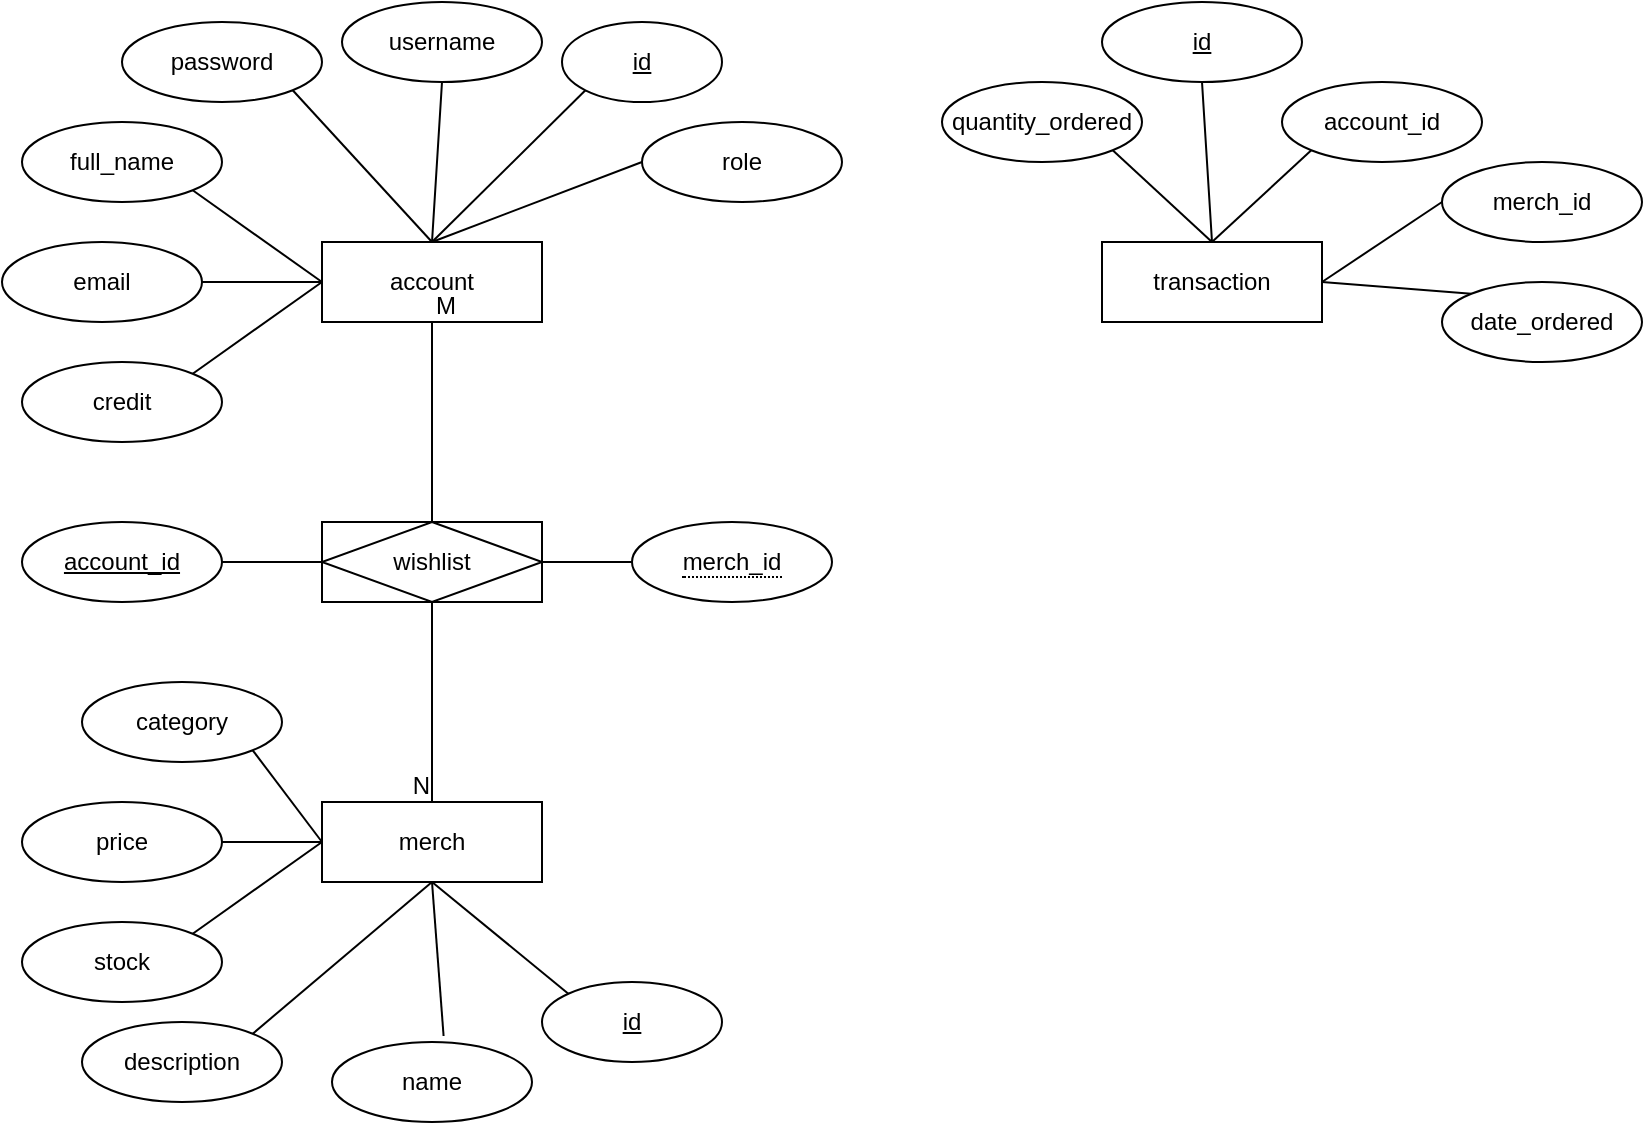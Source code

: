 <mxfile version="24.4.14" type="github">
  <diagram name="Page-1" id="kFZvE04FoF2c-dVVkSzx">
    <mxGraphModel dx="1143" dy="653" grid="1" gridSize="10" guides="1" tooltips="1" connect="1" arrows="1" fold="1" page="1" pageScale="1" pageWidth="850" pageHeight="1100" math="0" shadow="0">
      <root>
        <mxCell id="0" />
        <mxCell id="1" parent="0" />
        <mxCell id="bI5IiFM-uWExRWGYlGxG-1" value="account" style="rounded=0;whiteSpace=wrap;html=1;" vertex="1" parent="1">
          <mxGeometry x="170" y="140" width="110" height="40" as="geometry" />
        </mxCell>
        <mxCell id="bI5IiFM-uWExRWGYlGxG-2" value="id" style="ellipse;whiteSpace=wrap;html=1;align=center;fontStyle=4;" vertex="1" parent="1">
          <mxGeometry x="290" y="30" width="80" height="40" as="geometry" />
        </mxCell>
        <mxCell id="bI5IiFM-uWExRWGYlGxG-3" value="" style="endArrow=none;html=1;rounded=0;exitX=0;exitY=1;exitDx=0;exitDy=0;entryX=0.5;entryY=0;entryDx=0;entryDy=0;" edge="1" parent="1" source="bI5IiFM-uWExRWGYlGxG-2" target="bI5IiFM-uWExRWGYlGxG-1">
          <mxGeometry relative="1" as="geometry">
            <mxPoint x="180" y="270" as="sourcePoint" />
            <mxPoint x="340" y="270" as="targetPoint" />
          </mxGeometry>
        </mxCell>
        <mxCell id="bI5IiFM-uWExRWGYlGxG-4" value="username" style="ellipse;whiteSpace=wrap;html=1;align=center;" vertex="1" parent="1">
          <mxGeometry x="180" y="20" width="100" height="40" as="geometry" />
        </mxCell>
        <mxCell id="bI5IiFM-uWExRWGYlGxG-5" value="" style="endArrow=none;html=1;rounded=0;exitX=0.5;exitY=1;exitDx=0;exitDy=0;entryX=0.5;entryY=0;entryDx=0;entryDy=0;" edge="1" parent="1" source="bI5IiFM-uWExRWGYlGxG-4" target="bI5IiFM-uWExRWGYlGxG-1">
          <mxGeometry relative="1" as="geometry">
            <mxPoint x="160" y="280" as="sourcePoint" />
            <mxPoint x="320" y="280" as="targetPoint" />
          </mxGeometry>
        </mxCell>
        <mxCell id="bI5IiFM-uWExRWGYlGxG-6" value="password" style="ellipse;whiteSpace=wrap;html=1;align=center;" vertex="1" parent="1">
          <mxGeometry x="70" y="30" width="100" height="40" as="geometry" />
        </mxCell>
        <mxCell id="bI5IiFM-uWExRWGYlGxG-7" value="" style="endArrow=none;html=1;rounded=0;exitX=1;exitY=1;exitDx=0;exitDy=0;entryX=0.5;entryY=0;entryDx=0;entryDy=0;" edge="1" parent="1" source="bI5IiFM-uWExRWGYlGxG-6" target="bI5IiFM-uWExRWGYlGxG-1">
          <mxGeometry relative="1" as="geometry">
            <mxPoint x="130" y="260" as="sourcePoint" />
            <mxPoint x="290" y="260" as="targetPoint" />
          </mxGeometry>
        </mxCell>
        <mxCell id="bI5IiFM-uWExRWGYlGxG-8" value="full_name" style="ellipse;whiteSpace=wrap;html=1;align=center;" vertex="1" parent="1">
          <mxGeometry x="20" y="80" width="100" height="40" as="geometry" />
        </mxCell>
        <mxCell id="bI5IiFM-uWExRWGYlGxG-9" value="" style="endArrow=none;html=1;rounded=0;exitX=1;exitY=1;exitDx=0;exitDy=0;entryX=0;entryY=0.5;entryDx=0;entryDy=0;" edge="1" parent="1" source="bI5IiFM-uWExRWGYlGxG-8" target="bI5IiFM-uWExRWGYlGxG-1">
          <mxGeometry relative="1" as="geometry">
            <mxPoint x="170" y="310" as="sourcePoint" />
            <mxPoint x="330" y="310" as="targetPoint" />
          </mxGeometry>
        </mxCell>
        <mxCell id="bI5IiFM-uWExRWGYlGxG-10" value="email" style="ellipse;whiteSpace=wrap;html=1;align=center;" vertex="1" parent="1">
          <mxGeometry x="10" y="140" width="100" height="40" as="geometry" />
        </mxCell>
        <mxCell id="bI5IiFM-uWExRWGYlGxG-11" value="" style="endArrow=none;html=1;rounded=0;exitX=1;exitY=0.5;exitDx=0;exitDy=0;entryX=0;entryY=0.5;entryDx=0;entryDy=0;" edge="1" parent="1" source="bI5IiFM-uWExRWGYlGxG-10" target="bI5IiFM-uWExRWGYlGxG-1">
          <mxGeometry relative="1" as="geometry">
            <mxPoint x="120" y="170" as="sourcePoint" />
            <mxPoint x="310" y="290" as="targetPoint" />
          </mxGeometry>
        </mxCell>
        <mxCell id="bI5IiFM-uWExRWGYlGxG-12" value="credit" style="ellipse;whiteSpace=wrap;html=1;align=center;" vertex="1" parent="1">
          <mxGeometry x="20" y="200" width="100" height="40" as="geometry" />
        </mxCell>
        <mxCell id="bI5IiFM-uWExRWGYlGxG-13" value="" style="endArrow=none;html=1;rounded=0;entryX=0;entryY=0.5;entryDx=0;entryDy=0;exitX=1;exitY=0;exitDx=0;exitDy=0;" edge="1" parent="1" source="bI5IiFM-uWExRWGYlGxG-12" target="bI5IiFM-uWExRWGYlGxG-1">
          <mxGeometry relative="1" as="geometry">
            <mxPoint x="90" y="210" as="sourcePoint" />
            <mxPoint x="300" y="300" as="targetPoint" />
          </mxGeometry>
        </mxCell>
        <mxCell id="bI5IiFM-uWExRWGYlGxG-14" value="merch" style="whiteSpace=wrap;html=1;align=center;" vertex="1" parent="1">
          <mxGeometry x="170" y="420" width="110" height="40" as="geometry" />
        </mxCell>
        <mxCell id="bI5IiFM-uWExRWGYlGxG-15" value="id" style="ellipse;whiteSpace=wrap;html=1;align=center;fontStyle=4;" vertex="1" parent="1">
          <mxGeometry x="280" y="510" width="90" height="40" as="geometry" />
        </mxCell>
        <mxCell id="bI5IiFM-uWExRWGYlGxG-16" value="" style="endArrow=none;html=1;rounded=0;exitX=0.5;exitY=1;exitDx=0;exitDy=0;entryX=0;entryY=0;entryDx=0;entryDy=0;" edge="1" parent="1" source="bI5IiFM-uWExRWGYlGxG-14" target="bI5IiFM-uWExRWGYlGxG-15">
          <mxGeometry relative="1" as="geometry">
            <mxPoint x="180" y="620" as="sourcePoint" />
            <mxPoint x="340" y="620" as="targetPoint" />
          </mxGeometry>
        </mxCell>
        <mxCell id="bI5IiFM-uWExRWGYlGxG-17" value="name" style="ellipse;whiteSpace=wrap;html=1;align=center;" vertex="1" parent="1">
          <mxGeometry x="175" y="540" width="100" height="40" as="geometry" />
        </mxCell>
        <mxCell id="bI5IiFM-uWExRWGYlGxG-18" value="" style="endArrow=none;html=1;rounded=0;exitX=0.5;exitY=1;exitDx=0;exitDy=0;entryX=0.558;entryY=-0.075;entryDx=0;entryDy=0;entryPerimeter=0;" edge="1" parent="1" source="bI5IiFM-uWExRWGYlGxG-14" target="bI5IiFM-uWExRWGYlGxG-17">
          <mxGeometry relative="1" as="geometry">
            <mxPoint x="230" y="670" as="sourcePoint" />
            <mxPoint x="390" y="670" as="targetPoint" />
          </mxGeometry>
        </mxCell>
        <mxCell id="bI5IiFM-uWExRWGYlGxG-19" value="description" style="ellipse;whiteSpace=wrap;html=1;align=center;" vertex="1" parent="1">
          <mxGeometry x="50" y="530" width="100" height="40" as="geometry" />
        </mxCell>
        <mxCell id="bI5IiFM-uWExRWGYlGxG-21" value="stock" style="ellipse;whiteSpace=wrap;html=1;align=center;" vertex="1" parent="1">
          <mxGeometry x="20" y="480" width="100" height="40" as="geometry" />
        </mxCell>
        <mxCell id="bI5IiFM-uWExRWGYlGxG-22" value="price" style="ellipse;whiteSpace=wrap;html=1;align=center;" vertex="1" parent="1">
          <mxGeometry x="20" y="420" width="100" height="40" as="geometry" />
        </mxCell>
        <mxCell id="bI5IiFM-uWExRWGYlGxG-23" value="" style="endArrow=none;html=1;rounded=0;exitX=1;exitY=0;exitDx=0;exitDy=0;entryX=0.5;entryY=1;entryDx=0;entryDy=0;" edge="1" parent="1" source="bI5IiFM-uWExRWGYlGxG-19" target="bI5IiFM-uWExRWGYlGxG-14">
          <mxGeometry relative="1" as="geometry">
            <mxPoint x="430" y="470" as="sourcePoint" />
            <mxPoint x="590" y="470" as="targetPoint" />
          </mxGeometry>
        </mxCell>
        <mxCell id="bI5IiFM-uWExRWGYlGxG-24" value="" style="endArrow=none;html=1;rounded=0;exitX=1;exitY=0;exitDx=0;exitDy=0;entryX=0;entryY=0.5;entryDx=0;entryDy=0;" edge="1" parent="1" source="bI5IiFM-uWExRWGYlGxG-21" target="bI5IiFM-uWExRWGYlGxG-14">
          <mxGeometry relative="1" as="geometry">
            <mxPoint x="440" y="430" as="sourcePoint" />
            <mxPoint x="600" y="430" as="targetPoint" />
          </mxGeometry>
        </mxCell>
        <mxCell id="bI5IiFM-uWExRWGYlGxG-25" value="" style="endArrow=none;html=1;rounded=0;exitX=1;exitY=0.5;exitDx=0;exitDy=0;entryX=0;entryY=0.5;entryDx=0;entryDy=0;" edge="1" parent="1" source="bI5IiFM-uWExRWGYlGxG-22" target="bI5IiFM-uWExRWGYlGxG-14">
          <mxGeometry relative="1" as="geometry">
            <mxPoint x="420" y="430" as="sourcePoint" />
            <mxPoint x="580" y="430" as="targetPoint" />
          </mxGeometry>
        </mxCell>
        <mxCell id="bI5IiFM-uWExRWGYlGxG-26" value="category" style="ellipse;whiteSpace=wrap;html=1;align=center;" vertex="1" parent="1">
          <mxGeometry x="50" y="360" width="100" height="40" as="geometry" />
        </mxCell>
        <mxCell id="bI5IiFM-uWExRWGYlGxG-27" value="" style="endArrow=none;html=1;rounded=0;exitX=1;exitY=1;exitDx=0;exitDy=0;entryX=0;entryY=0.5;entryDx=0;entryDy=0;" edge="1" parent="1" source="bI5IiFM-uWExRWGYlGxG-26" target="bI5IiFM-uWExRWGYlGxG-14">
          <mxGeometry relative="1" as="geometry">
            <mxPoint x="390" y="390" as="sourcePoint" />
            <mxPoint x="550" y="390" as="targetPoint" />
          </mxGeometry>
        </mxCell>
        <mxCell id="bI5IiFM-uWExRWGYlGxG-29" value="" style="endArrow=none;html=1;rounded=0;exitX=0.5;exitY=1;exitDx=0;exitDy=0;entryX=0.5;entryY=0;entryDx=0;entryDy=0;" edge="1" parent="1" source="bI5IiFM-uWExRWGYlGxG-1" target="bI5IiFM-uWExRWGYlGxG-14">
          <mxGeometry relative="1" as="geometry">
            <mxPoint x="420" y="340" as="sourcePoint" />
            <mxPoint x="580" y="340" as="targetPoint" />
          </mxGeometry>
        </mxCell>
        <mxCell id="bI5IiFM-uWExRWGYlGxG-30" value="M" style="resizable=0;html=1;whiteSpace=wrap;align=left;verticalAlign=bottom;" connectable="0" vertex="1" parent="bI5IiFM-uWExRWGYlGxG-29">
          <mxGeometry x="-1" relative="1" as="geometry" />
        </mxCell>
        <mxCell id="bI5IiFM-uWExRWGYlGxG-31" value="N" style="resizable=0;html=1;whiteSpace=wrap;align=right;verticalAlign=bottom;" connectable="0" vertex="1" parent="bI5IiFM-uWExRWGYlGxG-29">
          <mxGeometry x="1" relative="1" as="geometry" />
        </mxCell>
        <mxCell id="bI5IiFM-uWExRWGYlGxG-32" value="wishlist" style="shape=associativeEntity;whiteSpace=wrap;html=1;align=center;" vertex="1" parent="1">
          <mxGeometry x="170" y="280" width="110" height="40" as="geometry" />
        </mxCell>
        <mxCell id="bI5IiFM-uWExRWGYlGxG-35" value="&lt;span style=&quot;border-bottom: 1px dotted&quot;&gt;merch_id&lt;/span&gt;" style="ellipse;whiteSpace=wrap;html=1;align=center;" vertex="1" parent="1">
          <mxGeometry x="325" y="280" width="100" height="40" as="geometry" />
        </mxCell>
        <mxCell id="bI5IiFM-uWExRWGYlGxG-36" value="account_id" style="ellipse;whiteSpace=wrap;html=1;align=center;fontStyle=4;" vertex="1" parent="1">
          <mxGeometry x="20" y="280" width="100" height="40" as="geometry" />
        </mxCell>
        <mxCell id="bI5IiFM-uWExRWGYlGxG-38" value="" style="endArrow=none;html=1;rounded=0;exitX=1;exitY=0.5;exitDx=0;exitDy=0;entryX=0;entryY=0.5;entryDx=0;entryDy=0;" edge="1" parent="1" source="bI5IiFM-uWExRWGYlGxG-36" target="bI5IiFM-uWExRWGYlGxG-32">
          <mxGeometry relative="1" as="geometry">
            <mxPoint x="140" y="270" as="sourcePoint" />
            <mxPoint x="300" y="270" as="targetPoint" />
          </mxGeometry>
        </mxCell>
        <mxCell id="bI5IiFM-uWExRWGYlGxG-39" value="" style="endArrow=none;html=1;rounded=0;exitX=1;exitY=0.5;exitDx=0;exitDy=0;entryX=0;entryY=0.5;entryDx=0;entryDy=0;" edge="1" parent="1" source="bI5IiFM-uWExRWGYlGxG-32" target="bI5IiFM-uWExRWGYlGxG-35">
          <mxGeometry relative="1" as="geometry">
            <mxPoint x="390" y="190" as="sourcePoint" />
            <mxPoint x="550" y="190" as="targetPoint" />
          </mxGeometry>
        </mxCell>
        <mxCell id="bI5IiFM-uWExRWGYlGxG-40" value="role" style="ellipse;whiteSpace=wrap;html=1;align=center;" vertex="1" parent="1">
          <mxGeometry x="330" y="80" width="100" height="40" as="geometry" />
        </mxCell>
        <mxCell id="bI5IiFM-uWExRWGYlGxG-41" value="" style="endArrow=none;html=1;rounded=0;exitX=0;exitY=0.5;exitDx=0;exitDy=0;entryX=0.5;entryY=0;entryDx=0;entryDy=0;" edge="1" parent="1" source="bI5IiFM-uWExRWGYlGxG-40" target="bI5IiFM-uWExRWGYlGxG-1">
          <mxGeometry relative="1" as="geometry">
            <mxPoint x="330" y="190" as="sourcePoint" />
            <mxPoint x="490" y="190" as="targetPoint" />
          </mxGeometry>
        </mxCell>
        <mxCell id="bI5IiFM-uWExRWGYlGxG-42" value="transaction" style="whiteSpace=wrap;html=1;align=center;" vertex="1" parent="1">
          <mxGeometry x="560" y="140" width="110" height="40" as="geometry" />
        </mxCell>
        <mxCell id="bI5IiFM-uWExRWGYlGxG-43" value="quantity_ordered" style="ellipse;whiteSpace=wrap;html=1;align=center;" vertex="1" parent="1">
          <mxGeometry x="480" y="60" width="100" height="40" as="geometry" />
        </mxCell>
        <mxCell id="bI5IiFM-uWExRWGYlGxG-45" value="id" style="ellipse;whiteSpace=wrap;html=1;align=center;fontStyle=4;" vertex="1" parent="1">
          <mxGeometry x="560" y="20" width="100" height="40" as="geometry" />
        </mxCell>
        <mxCell id="bI5IiFM-uWExRWGYlGxG-46" value="account_id" style="ellipse;whiteSpace=wrap;html=1;align=center;" vertex="1" parent="1">
          <mxGeometry x="650" y="60" width="100" height="40" as="geometry" />
        </mxCell>
        <mxCell id="bI5IiFM-uWExRWGYlGxG-47" value="merch_id" style="ellipse;whiteSpace=wrap;html=1;align=center;" vertex="1" parent="1">
          <mxGeometry x="730" y="100" width="100" height="40" as="geometry" />
        </mxCell>
        <mxCell id="bI5IiFM-uWExRWGYlGxG-49" value="" style="endArrow=none;html=1;rounded=0;exitX=1;exitY=1;exitDx=0;exitDy=0;entryX=0.5;entryY=0;entryDx=0;entryDy=0;" edge="1" parent="1" source="bI5IiFM-uWExRWGYlGxG-43" target="bI5IiFM-uWExRWGYlGxG-42">
          <mxGeometry relative="1" as="geometry">
            <mxPoint x="520" y="330" as="sourcePoint" />
            <mxPoint x="680" y="330" as="targetPoint" />
          </mxGeometry>
        </mxCell>
        <mxCell id="bI5IiFM-uWExRWGYlGxG-50" value="" style="endArrow=none;html=1;rounded=0;exitX=0.5;exitY=1;exitDx=0;exitDy=0;entryX=0.5;entryY=0;entryDx=0;entryDy=0;" edge="1" parent="1" source="bI5IiFM-uWExRWGYlGxG-45" target="bI5IiFM-uWExRWGYlGxG-42">
          <mxGeometry relative="1" as="geometry">
            <mxPoint x="550" y="280" as="sourcePoint" />
            <mxPoint x="710" y="280" as="targetPoint" />
          </mxGeometry>
        </mxCell>
        <mxCell id="bI5IiFM-uWExRWGYlGxG-51" value="" style="endArrow=none;html=1;rounded=0;exitX=0.5;exitY=0;exitDx=0;exitDy=0;entryX=0;entryY=1;entryDx=0;entryDy=0;" edge="1" parent="1" source="bI5IiFM-uWExRWGYlGxG-42" target="bI5IiFM-uWExRWGYlGxG-46">
          <mxGeometry relative="1" as="geometry">
            <mxPoint x="620" y="280" as="sourcePoint" />
            <mxPoint x="780" y="280" as="targetPoint" />
          </mxGeometry>
        </mxCell>
        <mxCell id="bI5IiFM-uWExRWGYlGxG-52" value="" style="endArrow=none;html=1;rounded=0;exitX=0;exitY=0.5;exitDx=0;exitDy=0;entryX=1;entryY=0.5;entryDx=0;entryDy=0;" edge="1" parent="1" source="bI5IiFM-uWExRWGYlGxG-47" target="bI5IiFM-uWExRWGYlGxG-42">
          <mxGeometry relative="1" as="geometry">
            <mxPoint x="520" y="260" as="sourcePoint" />
            <mxPoint x="680" y="260" as="targetPoint" />
          </mxGeometry>
        </mxCell>
        <mxCell id="bI5IiFM-uWExRWGYlGxG-56" value="date_ordered" style="ellipse;whiteSpace=wrap;html=1;align=center;" vertex="1" parent="1">
          <mxGeometry x="730" y="160" width="100" height="40" as="geometry" />
        </mxCell>
        <mxCell id="bI5IiFM-uWExRWGYlGxG-57" value="" style="endArrow=none;html=1;rounded=0;exitX=1;exitY=0.5;exitDx=0;exitDy=0;entryX=0;entryY=0;entryDx=0;entryDy=0;" edge="1" parent="1" source="bI5IiFM-uWExRWGYlGxG-42" target="bI5IiFM-uWExRWGYlGxG-56">
          <mxGeometry relative="1" as="geometry">
            <mxPoint x="650" y="290" as="sourcePoint" />
            <mxPoint x="810" y="290" as="targetPoint" />
          </mxGeometry>
        </mxCell>
      </root>
    </mxGraphModel>
  </diagram>
</mxfile>
